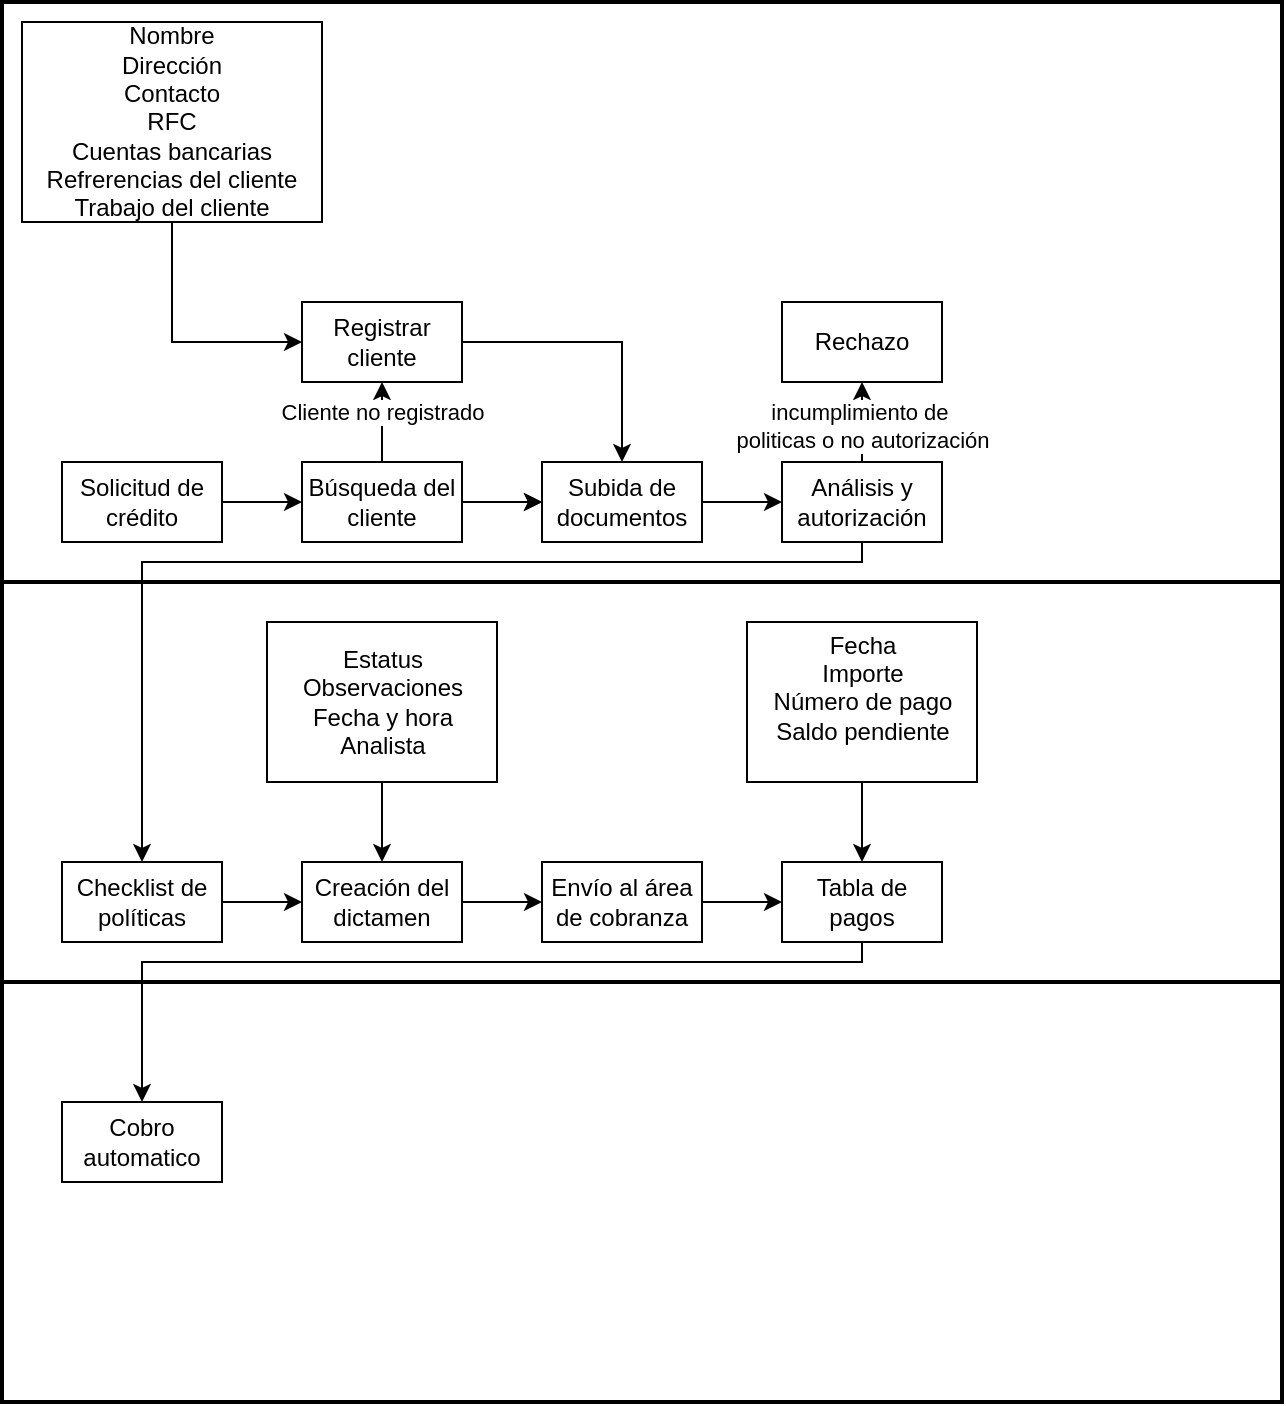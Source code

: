 <mxfile version="24.2.5" type="device">
  <diagram name="CU06" id="swfSd7ZH0-8vuQJsOWal">
    <mxGraphModel dx="880" dy="524" grid="1" gridSize="10" guides="1" tooltips="1" connect="1" arrows="1" fold="1" page="1" pageScale="1" pageWidth="827" pageHeight="1169" math="0" shadow="0">
      <root>
        <mxCell id="0" />
        <mxCell id="1" parent="0" />
        <mxCell id="IO1Sllcx9_gWftxTjrEN-34" value="" style="rounded=0;whiteSpace=wrap;html=1;fillColor=none;strokeWidth=2;" vertex="1" parent="1">
          <mxGeometry x="10" y="10" width="640" height="290" as="geometry" />
        </mxCell>
        <mxCell id="IO1Sllcx9_gWftxTjrEN-35" value="" style="rounded=0;whiteSpace=wrap;html=1;fillColor=none;strokeWidth=2;" vertex="1" parent="1">
          <mxGeometry x="10" y="300" width="640" height="200" as="geometry" />
        </mxCell>
        <mxCell id="IO1Sllcx9_gWftxTjrEN-5" value="" style="edgeStyle=orthogonalEdgeStyle;rounded=0;orthogonalLoop=1;jettySize=auto;html=1;" edge="1" parent="1" source="IO1Sllcx9_gWftxTjrEN-1" target="IO1Sllcx9_gWftxTjrEN-2">
          <mxGeometry relative="1" as="geometry" />
        </mxCell>
        <mxCell id="IO1Sllcx9_gWftxTjrEN-1" value="Solicitud de crédito" style="rounded=0;whiteSpace=wrap;html=1;" vertex="1" parent="1">
          <mxGeometry x="40" y="240" width="80" height="40" as="geometry" />
        </mxCell>
        <mxCell id="IO1Sllcx9_gWftxTjrEN-6" value="" style="edgeStyle=orthogonalEdgeStyle;rounded=0;orthogonalLoop=1;jettySize=auto;html=1;" edge="1" parent="1" source="IO1Sllcx9_gWftxTjrEN-2" target="IO1Sllcx9_gWftxTjrEN-4">
          <mxGeometry relative="1" as="geometry">
            <Array as="points">
              <mxPoint x="200" y="220" />
              <mxPoint x="200" y="220" />
            </Array>
          </mxGeometry>
        </mxCell>
        <mxCell id="IO1Sllcx9_gWftxTjrEN-7" value="Cliente no registrado" style="edgeLabel;html=1;align=center;verticalAlign=middle;resizable=0;points=[];" vertex="1" connectable="0" parent="IO1Sllcx9_gWftxTjrEN-6">
          <mxGeometry x="0.25" relative="1" as="geometry">
            <mxPoint as="offset" />
          </mxGeometry>
        </mxCell>
        <mxCell id="IO1Sllcx9_gWftxTjrEN-12" style="edgeStyle=orthogonalEdgeStyle;rounded=0;orthogonalLoop=1;jettySize=auto;html=1;entryX=0;entryY=0.5;entryDx=0;entryDy=0;" edge="1" parent="1" source="IO1Sllcx9_gWftxTjrEN-2" target="IO1Sllcx9_gWftxTjrEN-10">
          <mxGeometry relative="1" as="geometry" />
        </mxCell>
        <mxCell id="IO1Sllcx9_gWftxTjrEN-21" value="" style="edgeStyle=orthogonalEdgeStyle;rounded=0;orthogonalLoop=1;jettySize=auto;html=1;" edge="1" parent="1" source="IO1Sllcx9_gWftxTjrEN-2" target="IO1Sllcx9_gWftxTjrEN-10">
          <mxGeometry relative="1" as="geometry" />
        </mxCell>
        <mxCell id="IO1Sllcx9_gWftxTjrEN-2" value="Búsqueda del cliente" style="rounded=0;whiteSpace=wrap;html=1;" vertex="1" parent="1">
          <mxGeometry x="160" y="240" width="80" height="40" as="geometry" />
        </mxCell>
        <mxCell id="IO1Sllcx9_gWftxTjrEN-11" style="edgeStyle=orthogonalEdgeStyle;rounded=0;orthogonalLoop=1;jettySize=auto;html=1;" edge="1" parent="1" source="IO1Sllcx9_gWftxTjrEN-4" target="IO1Sllcx9_gWftxTjrEN-10">
          <mxGeometry relative="1" as="geometry" />
        </mxCell>
        <mxCell id="IO1Sllcx9_gWftxTjrEN-4" value="Registrar cliente" style="rounded=0;whiteSpace=wrap;html=1;" vertex="1" parent="1">
          <mxGeometry x="160" y="160" width="80" height="40" as="geometry" />
        </mxCell>
        <mxCell id="IO1Sllcx9_gWftxTjrEN-9" style="edgeStyle=orthogonalEdgeStyle;rounded=0;orthogonalLoop=1;jettySize=auto;html=1;entryX=0;entryY=0.5;entryDx=0;entryDy=0;" edge="1" parent="1" source="IO1Sllcx9_gWftxTjrEN-8" target="IO1Sllcx9_gWftxTjrEN-4">
          <mxGeometry relative="1" as="geometry" />
        </mxCell>
        <mxCell id="IO1Sllcx9_gWftxTjrEN-8" value="Nombre&lt;div&gt;Dirección&lt;/div&gt;&lt;div&gt;Contacto&lt;/div&gt;&lt;div&gt;RFC&lt;/div&gt;&lt;div&gt;Cuentas bancarias&lt;/div&gt;&lt;div&gt;Refrerencias del cliente&lt;/div&gt;&lt;div&gt;Trabajo del cliente&lt;/div&gt;" style="rounded=0;whiteSpace=wrap;html=1;" vertex="1" parent="1">
          <mxGeometry x="20" y="20" width="150" height="100" as="geometry" />
        </mxCell>
        <mxCell id="IO1Sllcx9_gWftxTjrEN-14" value="" style="edgeStyle=orthogonalEdgeStyle;rounded=0;orthogonalLoop=1;jettySize=auto;html=1;" edge="1" parent="1" source="IO1Sllcx9_gWftxTjrEN-10" target="IO1Sllcx9_gWftxTjrEN-13">
          <mxGeometry relative="1" as="geometry" />
        </mxCell>
        <mxCell id="IO1Sllcx9_gWftxTjrEN-10" value="Subida de documentos" style="rounded=0;whiteSpace=wrap;html=1;" vertex="1" parent="1">
          <mxGeometry x="280" y="240" width="80" height="40" as="geometry" />
        </mxCell>
        <mxCell id="IO1Sllcx9_gWftxTjrEN-16" value="" style="edgeStyle=orthogonalEdgeStyle;rounded=0;orthogonalLoop=1;jettySize=auto;html=1;" edge="1" parent="1" source="IO1Sllcx9_gWftxTjrEN-13" target="IO1Sllcx9_gWftxTjrEN-15">
          <mxGeometry relative="1" as="geometry" />
        </mxCell>
        <mxCell id="IO1Sllcx9_gWftxTjrEN-17" value="incumplimiento de&amp;nbsp;&lt;div&gt;politicas o no autorización&lt;/div&gt;" style="edgeLabel;html=1;align=center;verticalAlign=middle;resizable=0;points=[];" vertex="1" connectable="0" parent="IO1Sllcx9_gWftxTjrEN-16">
          <mxGeometry x="-0.1" relative="1" as="geometry">
            <mxPoint as="offset" />
          </mxGeometry>
        </mxCell>
        <mxCell id="IO1Sllcx9_gWftxTjrEN-20" style="edgeStyle=orthogonalEdgeStyle;rounded=0;orthogonalLoop=1;jettySize=auto;html=1;entryX=0.5;entryY=0;entryDx=0;entryDy=0;" edge="1" parent="1" source="IO1Sllcx9_gWftxTjrEN-13" target="IO1Sllcx9_gWftxTjrEN-19">
          <mxGeometry relative="1" as="geometry">
            <Array as="points">
              <mxPoint x="440" y="290" />
              <mxPoint x="80" y="290" />
            </Array>
          </mxGeometry>
        </mxCell>
        <mxCell id="IO1Sllcx9_gWftxTjrEN-13" value="Análisis y autorización" style="rounded=0;whiteSpace=wrap;html=1;" vertex="1" parent="1">
          <mxGeometry x="400" y="240" width="80" height="40" as="geometry" />
        </mxCell>
        <mxCell id="IO1Sllcx9_gWftxTjrEN-15" value="Rechazo" style="rounded=0;whiteSpace=wrap;html=1;" vertex="1" parent="1">
          <mxGeometry x="400" y="160" width="80" height="40" as="geometry" />
        </mxCell>
        <mxCell id="IO1Sllcx9_gWftxTjrEN-24" value="" style="edgeStyle=orthogonalEdgeStyle;rounded=0;orthogonalLoop=1;jettySize=auto;html=1;" edge="1" parent="1" source="IO1Sllcx9_gWftxTjrEN-19" target="IO1Sllcx9_gWftxTjrEN-23">
          <mxGeometry relative="1" as="geometry" />
        </mxCell>
        <mxCell id="IO1Sllcx9_gWftxTjrEN-19" value="Checklist de políticas" style="rounded=0;whiteSpace=wrap;html=1;" vertex="1" parent="1">
          <mxGeometry x="40" y="440" width="80" height="40" as="geometry" />
        </mxCell>
        <mxCell id="IO1Sllcx9_gWftxTjrEN-28" value="" style="edgeStyle=orthogonalEdgeStyle;rounded=0;orthogonalLoop=1;jettySize=auto;html=1;" edge="1" parent="1" source="IO1Sllcx9_gWftxTjrEN-23" target="IO1Sllcx9_gWftxTjrEN-27">
          <mxGeometry relative="1" as="geometry" />
        </mxCell>
        <mxCell id="IO1Sllcx9_gWftxTjrEN-23" value="Creación del dictamen" style="rounded=0;whiteSpace=wrap;html=1;" vertex="1" parent="1">
          <mxGeometry x="160" y="440" width="80" height="40" as="geometry" />
        </mxCell>
        <mxCell id="IO1Sllcx9_gWftxTjrEN-31" value="" style="edgeStyle=orthogonalEdgeStyle;rounded=0;orthogonalLoop=1;jettySize=auto;html=1;" edge="1" parent="1" source="IO1Sllcx9_gWftxTjrEN-25" target="IO1Sllcx9_gWftxTjrEN-23">
          <mxGeometry relative="1" as="geometry" />
        </mxCell>
        <mxCell id="IO1Sllcx9_gWftxTjrEN-25" value="Estatus&lt;div&gt;Observaciones&lt;/div&gt;&lt;div&gt;Fecha y hora&lt;/div&gt;&lt;div&gt;Analista&lt;/div&gt;" style="rounded=0;whiteSpace=wrap;html=1;" vertex="1" parent="1">
          <mxGeometry x="142.5" y="320" width="115" height="80" as="geometry" />
        </mxCell>
        <mxCell id="IO1Sllcx9_gWftxTjrEN-30" value="" style="edgeStyle=orthogonalEdgeStyle;rounded=0;orthogonalLoop=1;jettySize=auto;html=1;" edge="1" parent="1" source="IO1Sllcx9_gWftxTjrEN-27" target="IO1Sllcx9_gWftxTjrEN-29">
          <mxGeometry relative="1" as="geometry" />
        </mxCell>
        <mxCell id="IO1Sllcx9_gWftxTjrEN-27" value="Envío al área de cobranza" style="rounded=0;whiteSpace=wrap;html=1;" vertex="1" parent="1">
          <mxGeometry x="280" y="440" width="80" height="40" as="geometry" />
        </mxCell>
        <mxCell id="IO1Sllcx9_gWftxTjrEN-38" style="edgeStyle=orthogonalEdgeStyle;rounded=0;orthogonalLoop=1;jettySize=auto;html=1;entryX=0.5;entryY=0;entryDx=0;entryDy=0;" edge="1" parent="1" source="IO1Sllcx9_gWftxTjrEN-29" target="IO1Sllcx9_gWftxTjrEN-37">
          <mxGeometry relative="1" as="geometry">
            <Array as="points">
              <mxPoint x="440" y="490" />
              <mxPoint x="80" y="490" />
            </Array>
          </mxGeometry>
        </mxCell>
        <mxCell id="IO1Sllcx9_gWftxTjrEN-29" value="Tabla de pagos" style="rounded=0;whiteSpace=wrap;html=1;" vertex="1" parent="1">
          <mxGeometry x="400" y="440" width="80" height="40" as="geometry" />
        </mxCell>
        <mxCell id="IO1Sllcx9_gWftxTjrEN-33" value="" style="edgeStyle=orthogonalEdgeStyle;rounded=0;orthogonalLoop=1;jettySize=auto;html=1;" edge="1" parent="1" source="IO1Sllcx9_gWftxTjrEN-32" target="IO1Sllcx9_gWftxTjrEN-29">
          <mxGeometry relative="1" as="geometry" />
        </mxCell>
        <mxCell id="IO1Sllcx9_gWftxTjrEN-32" value="Fecha&lt;div&gt;Importe&lt;/div&gt;&lt;div&gt;Número de pago&lt;/div&gt;&lt;div&gt;Saldo pendiente&lt;/div&gt;&lt;div&gt;&lt;br&gt;&lt;/div&gt;" style="rounded=0;whiteSpace=wrap;html=1;" vertex="1" parent="1">
          <mxGeometry x="382.5" y="320" width="115" height="80" as="geometry" />
        </mxCell>
        <mxCell id="IO1Sllcx9_gWftxTjrEN-36" value="" style="rounded=0;whiteSpace=wrap;html=1;fillColor=none;strokeWidth=2;" vertex="1" parent="1">
          <mxGeometry x="10" y="500" width="640" height="210" as="geometry" />
        </mxCell>
        <mxCell id="IO1Sllcx9_gWftxTjrEN-37" value="Cobro automatico" style="rounded=0;whiteSpace=wrap;html=1;" vertex="1" parent="1">
          <mxGeometry x="40" y="560" width="80" height="40" as="geometry" />
        </mxCell>
      </root>
    </mxGraphModel>
  </diagram>
</mxfile>
